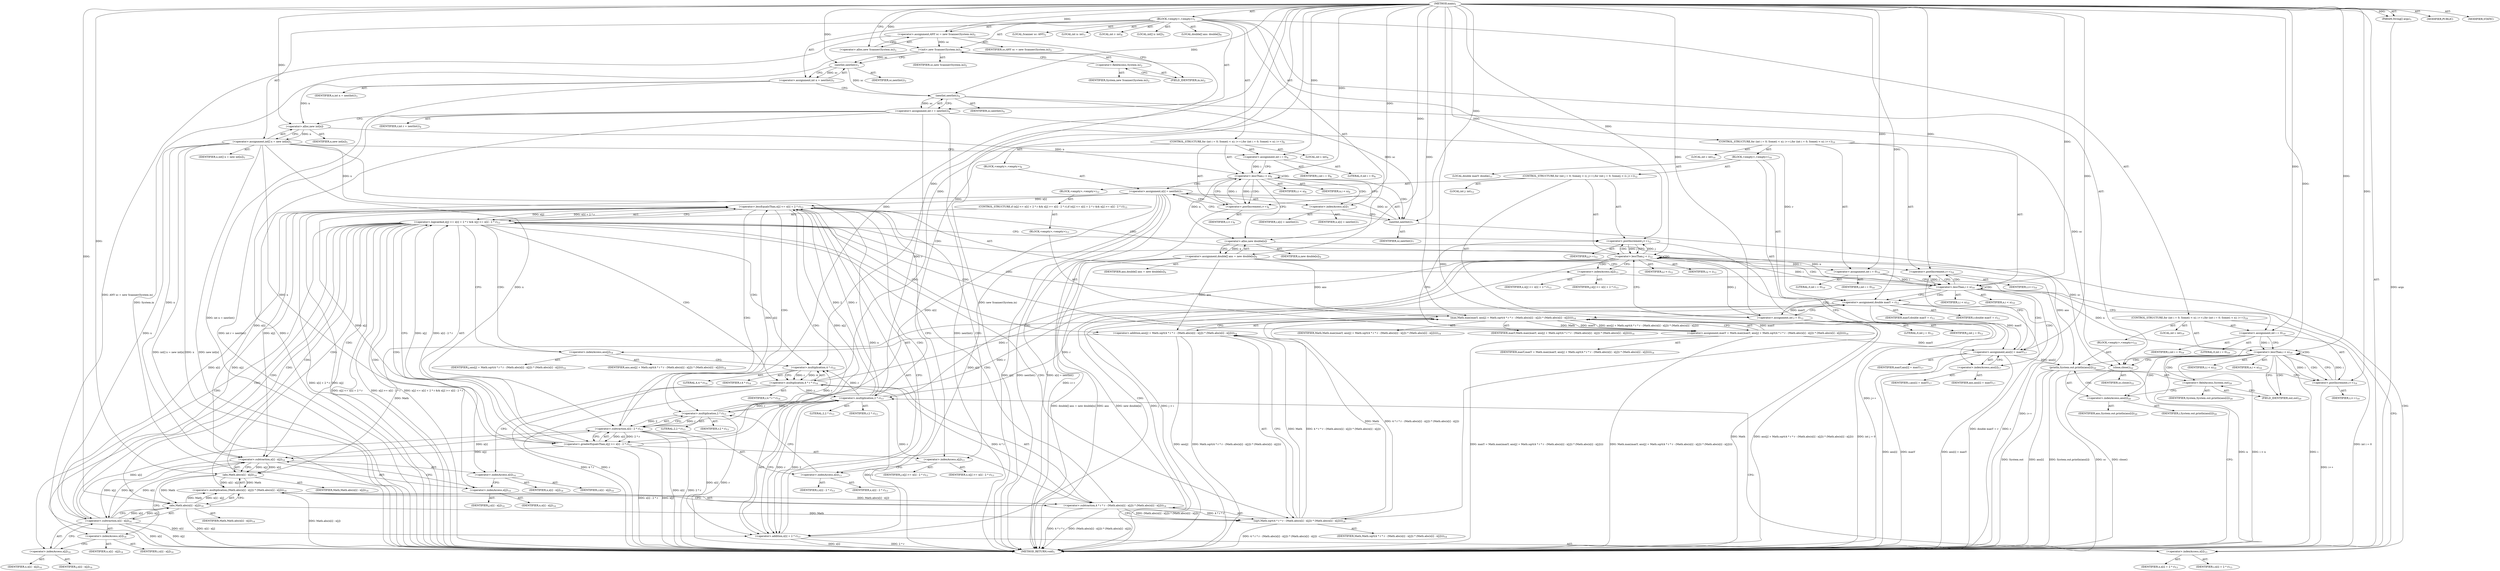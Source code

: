 digraph "main" {  
"19" [label = <(METHOD,main)<SUB>1</SUB>> ]
"20" [label = <(PARAM,String[] args)<SUB>1</SUB>> ]
"21" [label = <(BLOCK,&lt;empty&gt;,&lt;empty&gt;)<SUB>1</SUB>> ]
"4" [label = <(LOCAL,Scanner sc: ANY)<SUB>2</SUB>> ]
"22" [label = <(&lt;operator&gt;.assignment,ANY sc = new Scanner(System.in))<SUB>2</SUB>> ]
"23" [label = <(IDENTIFIER,sc,ANY sc = new Scanner(System.in))<SUB>2</SUB>> ]
"24" [label = <(&lt;operator&gt;.alloc,new Scanner(System.in))<SUB>2</SUB>> ]
"25" [label = <(&lt;init&gt;,new Scanner(System.in))<SUB>2</SUB>> ]
"3" [label = <(IDENTIFIER,sc,new Scanner(System.in))<SUB>2</SUB>> ]
"26" [label = <(&lt;operator&gt;.fieldAccess,System.in)<SUB>2</SUB>> ]
"27" [label = <(IDENTIFIER,System,new Scanner(System.in))<SUB>2</SUB>> ]
"28" [label = <(FIELD_IDENTIFIER,in,in)<SUB>2</SUB>> ]
"29" [label = <(LOCAL,int n: int)<SUB>3</SUB>> ]
"30" [label = <(&lt;operator&gt;.assignment,int n = nextInt())<SUB>3</SUB>> ]
"31" [label = <(IDENTIFIER,n,int n = nextInt())<SUB>3</SUB>> ]
"32" [label = <(nextInt,nextInt())<SUB>3</SUB>> ]
"33" [label = <(IDENTIFIER,sc,nextInt())<SUB>3</SUB>> ]
"34" [label = <(LOCAL,int r: int)<SUB>4</SUB>> ]
"35" [label = <(&lt;operator&gt;.assignment,int r = nextInt())<SUB>4</SUB>> ]
"36" [label = <(IDENTIFIER,r,int r = nextInt())<SUB>4</SUB>> ]
"37" [label = <(nextInt,nextInt())<SUB>4</SUB>> ]
"38" [label = <(IDENTIFIER,sc,nextInt())<SUB>4</SUB>> ]
"39" [label = <(LOCAL,int[] x: int[])<SUB>5</SUB>> ]
"40" [label = <(&lt;operator&gt;.assignment,int[] x = new int[n])<SUB>5</SUB>> ]
"41" [label = <(IDENTIFIER,x,int[] x = new int[n])<SUB>5</SUB>> ]
"42" [label = <(&lt;operator&gt;.alloc,new int[n])> ]
"43" [label = <(IDENTIFIER,n,new int[n])<SUB>5</SUB>> ]
"44" [label = <(CONTROL_STRUCTURE,for (int i = 0; Some(i &lt; n); i++),for (int i = 0; Some(i &lt; n); i++))<SUB>6</SUB>> ]
"45" [label = <(LOCAL,int i: int)<SUB>6</SUB>> ]
"46" [label = <(&lt;operator&gt;.assignment,int i = 0)<SUB>6</SUB>> ]
"47" [label = <(IDENTIFIER,i,int i = 0)<SUB>6</SUB>> ]
"48" [label = <(LITERAL,0,int i = 0)<SUB>6</SUB>> ]
"49" [label = <(&lt;operator&gt;.lessThan,i &lt; n)<SUB>6</SUB>> ]
"50" [label = <(IDENTIFIER,i,i &lt; n)<SUB>6</SUB>> ]
"51" [label = <(IDENTIFIER,n,i &lt; n)<SUB>6</SUB>> ]
"52" [label = <(&lt;operator&gt;.postIncrement,i++)<SUB>6</SUB>> ]
"53" [label = <(IDENTIFIER,i,i++)<SUB>6</SUB>> ]
"54" [label = <(BLOCK,&lt;empty&gt;,&lt;empty&gt;)<SUB>6</SUB>> ]
"55" [label = <(&lt;operator&gt;.assignment,x[i] = nextInt())<SUB>7</SUB>> ]
"56" [label = <(&lt;operator&gt;.indexAccess,x[i])<SUB>7</SUB>> ]
"57" [label = <(IDENTIFIER,x,x[i] = nextInt())<SUB>7</SUB>> ]
"58" [label = <(IDENTIFIER,i,x[i] = nextInt())<SUB>7</SUB>> ]
"59" [label = <(nextInt,nextInt())<SUB>7</SUB>> ]
"60" [label = <(IDENTIFIER,sc,nextInt())<SUB>7</SUB>> ]
"61" [label = <(LOCAL,double[] ans: double[])<SUB>9</SUB>> ]
"62" [label = <(&lt;operator&gt;.assignment,double[] ans = new double[n])<SUB>9</SUB>> ]
"63" [label = <(IDENTIFIER,ans,double[] ans = new double[n])<SUB>9</SUB>> ]
"64" [label = <(&lt;operator&gt;.alloc,new double[n])> ]
"65" [label = <(IDENTIFIER,n,new double[n])<SUB>9</SUB>> ]
"66" [label = <(CONTROL_STRUCTURE,for (int i = 0; Some(i &lt; n); i++),for (int i = 0; Some(i &lt; n); i++))<SUB>10</SUB>> ]
"67" [label = <(LOCAL,int i: int)<SUB>10</SUB>> ]
"68" [label = <(&lt;operator&gt;.assignment,int i = 0)<SUB>10</SUB>> ]
"69" [label = <(IDENTIFIER,i,int i = 0)<SUB>10</SUB>> ]
"70" [label = <(LITERAL,0,int i = 0)<SUB>10</SUB>> ]
"71" [label = <(&lt;operator&gt;.lessThan,i &lt; n)<SUB>10</SUB>> ]
"72" [label = <(IDENTIFIER,i,i &lt; n)<SUB>10</SUB>> ]
"73" [label = <(IDENTIFIER,n,i &lt; n)<SUB>10</SUB>> ]
"74" [label = <(&lt;operator&gt;.postIncrement,i++)<SUB>10</SUB>> ]
"75" [label = <(IDENTIFIER,i,i++)<SUB>10</SUB>> ]
"76" [label = <(BLOCK,&lt;empty&gt;,&lt;empty&gt;)<SUB>10</SUB>> ]
"77" [label = <(LOCAL,double maxY: double)<SUB>11</SUB>> ]
"78" [label = <(&lt;operator&gt;.assignment,double maxY = r)<SUB>11</SUB>> ]
"79" [label = <(IDENTIFIER,maxY,double maxY = r)<SUB>11</SUB>> ]
"80" [label = <(IDENTIFIER,r,double maxY = r)<SUB>11</SUB>> ]
"81" [label = <(CONTROL_STRUCTURE,for (int j = 0; Some(j &lt; i); j++),for (int j = 0; Some(j &lt; i); j++))<SUB>12</SUB>> ]
"82" [label = <(LOCAL,int j: int)<SUB>12</SUB>> ]
"83" [label = <(&lt;operator&gt;.assignment,int j = 0)<SUB>12</SUB>> ]
"84" [label = <(IDENTIFIER,j,int j = 0)<SUB>12</SUB>> ]
"85" [label = <(LITERAL,0,int j = 0)<SUB>12</SUB>> ]
"86" [label = <(&lt;operator&gt;.lessThan,j &lt; i)<SUB>12</SUB>> ]
"87" [label = <(IDENTIFIER,j,j &lt; i)<SUB>12</SUB>> ]
"88" [label = <(IDENTIFIER,i,j &lt; i)<SUB>12</SUB>> ]
"89" [label = <(&lt;operator&gt;.postIncrement,j++)<SUB>12</SUB>> ]
"90" [label = <(IDENTIFIER,j,j++)<SUB>12</SUB>> ]
"91" [label = <(BLOCK,&lt;empty&gt;,&lt;empty&gt;)<SUB>12</SUB>> ]
"92" [label = <(CONTROL_STRUCTURE,if (x[j] &lt;= x[i] + 2 * r &amp;&amp; x[j] &gt;= x[i] - 2 * r),if (x[j] &lt;= x[i] + 2 * r &amp;&amp; x[j] &gt;= x[i] - 2 * r))<SUB>13</SUB>> ]
"93" [label = <(&lt;operator&gt;.logicalAnd,x[j] &lt;= x[i] + 2 * r &amp;&amp; x[j] &gt;= x[i] - 2 * r)<SUB>13</SUB>> ]
"94" [label = <(&lt;operator&gt;.lessEqualsThan,x[j] &lt;= x[i] + 2 * r)<SUB>13</SUB>> ]
"95" [label = <(&lt;operator&gt;.indexAccess,x[j])<SUB>13</SUB>> ]
"96" [label = <(IDENTIFIER,x,x[j] &lt;= x[i] + 2 * r)<SUB>13</SUB>> ]
"97" [label = <(IDENTIFIER,j,x[j] &lt;= x[i] + 2 * r)<SUB>13</SUB>> ]
"98" [label = <(&lt;operator&gt;.addition,x[i] + 2 * r)<SUB>13</SUB>> ]
"99" [label = <(&lt;operator&gt;.indexAccess,x[i])<SUB>13</SUB>> ]
"100" [label = <(IDENTIFIER,x,x[i] + 2 * r)<SUB>13</SUB>> ]
"101" [label = <(IDENTIFIER,i,x[i] + 2 * r)<SUB>13</SUB>> ]
"102" [label = <(&lt;operator&gt;.multiplication,2 * r)<SUB>13</SUB>> ]
"103" [label = <(LITERAL,2,2 * r)<SUB>13</SUB>> ]
"104" [label = <(IDENTIFIER,r,2 * r)<SUB>13</SUB>> ]
"105" [label = <(&lt;operator&gt;.greaterEqualsThan,x[j] &gt;= x[i] - 2 * r)<SUB>13</SUB>> ]
"106" [label = <(&lt;operator&gt;.indexAccess,x[j])<SUB>13</SUB>> ]
"107" [label = <(IDENTIFIER,x,x[j] &gt;= x[i] - 2 * r)<SUB>13</SUB>> ]
"108" [label = <(IDENTIFIER,j,x[j] &gt;= x[i] - 2 * r)<SUB>13</SUB>> ]
"109" [label = <(&lt;operator&gt;.subtraction,x[i] - 2 * r)<SUB>13</SUB>> ]
"110" [label = <(&lt;operator&gt;.indexAccess,x[i])<SUB>13</SUB>> ]
"111" [label = <(IDENTIFIER,x,x[i] - 2 * r)<SUB>13</SUB>> ]
"112" [label = <(IDENTIFIER,i,x[i] - 2 * r)<SUB>13</SUB>> ]
"113" [label = <(&lt;operator&gt;.multiplication,2 * r)<SUB>13</SUB>> ]
"114" [label = <(LITERAL,2,2 * r)<SUB>13</SUB>> ]
"115" [label = <(IDENTIFIER,r,2 * r)<SUB>13</SUB>> ]
"116" [label = <(BLOCK,&lt;empty&gt;,&lt;empty&gt;)<SUB>13</SUB>> ]
"117" [label = <(&lt;operator&gt;.assignment,maxY = Math.max(maxY, ans[j] + Math.sqrt(4 * r * r - (Math.abs(x[i] - x[j])) * (Math.abs(x[i] - x[j])))))<SUB>14</SUB>> ]
"118" [label = <(IDENTIFIER,maxY,maxY = Math.max(maxY, ans[j] + Math.sqrt(4 * r * r - (Math.abs(x[i] - x[j])) * (Math.abs(x[i] - x[j])))))<SUB>14</SUB>> ]
"119" [label = <(max,Math.max(maxY, ans[j] + Math.sqrt(4 * r * r - (Math.abs(x[i] - x[j])) * (Math.abs(x[i] - x[j])))))<SUB>14</SUB>> ]
"120" [label = <(IDENTIFIER,Math,Math.max(maxY, ans[j] + Math.sqrt(4 * r * r - (Math.abs(x[i] - x[j])) * (Math.abs(x[i] - x[j])))))<SUB>14</SUB>> ]
"121" [label = <(IDENTIFIER,maxY,Math.max(maxY, ans[j] + Math.sqrt(4 * r * r - (Math.abs(x[i] - x[j])) * (Math.abs(x[i] - x[j])))))<SUB>14</SUB>> ]
"122" [label = <(&lt;operator&gt;.addition,ans[j] + Math.sqrt(4 * r * r - (Math.abs(x[i] - x[j])) * (Math.abs(x[i] - x[j]))))<SUB>14</SUB>> ]
"123" [label = <(&lt;operator&gt;.indexAccess,ans[j])<SUB>14</SUB>> ]
"124" [label = <(IDENTIFIER,ans,ans[j] + Math.sqrt(4 * r * r - (Math.abs(x[i] - x[j])) * (Math.abs(x[i] - x[j]))))<SUB>14</SUB>> ]
"125" [label = <(IDENTIFIER,j,ans[j] + Math.sqrt(4 * r * r - (Math.abs(x[i] - x[j])) * (Math.abs(x[i] - x[j]))))<SUB>14</SUB>> ]
"126" [label = <(sqrt,Math.sqrt(4 * r * r - (Math.abs(x[i] - x[j])) * (Math.abs(x[i] - x[j]))))<SUB>14</SUB>> ]
"127" [label = <(IDENTIFIER,Math,Math.sqrt(4 * r * r - (Math.abs(x[i] - x[j])) * (Math.abs(x[i] - x[j]))))<SUB>14</SUB>> ]
"128" [label = <(&lt;operator&gt;.subtraction,4 * r * r - (Math.abs(x[i] - x[j])) * (Math.abs(x[i] - x[j])))<SUB>14</SUB>> ]
"129" [label = <(&lt;operator&gt;.multiplication,4 * r * r)<SUB>14</SUB>> ]
"130" [label = <(&lt;operator&gt;.multiplication,4 * r)<SUB>14</SUB>> ]
"131" [label = <(LITERAL,4,4 * r)<SUB>14</SUB>> ]
"132" [label = <(IDENTIFIER,r,4 * r)<SUB>14</SUB>> ]
"133" [label = <(IDENTIFIER,r,4 * r * r)<SUB>14</SUB>> ]
"134" [label = <(&lt;operator&gt;.multiplication,(Math.abs(x[i] - x[j])) * (Math.abs(x[i] - x[j])))<SUB>14</SUB>> ]
"135" [label = <(abs,Math.abs(x[i] - x[j]))<SUB>14</SUB>> ]
"136" [label = <(IDENTIFIER,Math,Math.abs(x[i] - x[j]))<SUB>14</SUB>> ]
"137" [label = <(&lt;operator&gt;.subtraction,x[i] - x[j])<SUB>14</SUB>> ]
"138" [label = <(&lt;operator&gt;.indexAccess,x[i])<SUB>14</SUB>> ]
"139" [label = <(IDENTIFIER,x,x[i] - x[j])<SUB>14</SUB>> ]
"140" [label = <(IDENTIFIER,i,x[i] - x[j])<SUB>14</SUB>> ]
"141" [label = <(&lt;operator&gt;.indexAccess,x[j])<SUB>14</SUB>> ]
"142" [label = <(IDENTIFIER,x,x[i] - x[j])<SUB>14</SUB>> ]
"143" [label = <(IDENTIFIER,j,x[i] - x[j])<SUB>14</SUB>> ]
"144" [label = <(abs,Math.abs(x[i] - x[j]))<SUB>14</SUB>> ]
"145" [label = <(IDENTIFIER,Math,Math.abs(x[i] - x[j]))<SUB>14</SUB>> ]
"146" [label = <(&lt;operator&gt;.subtraction,x[i] - x[j])<SUB>14</SUB>> ]
"147" [label = <(&lt;operator&gt;.indexAccess,x[i])<SUB>14</SUB>> ]
"148" [label = <(IDENTIFIER,x,x[i] - x[j])<SUB>14</SUB>> ]
"149" [label = <(IDENTIFIER,i,x[i] - x[j])<SUB>14</SUB>> ]
"150" [label = <(&lt;operator&gt;.indexAccess,x[j])<SUB>14</SUB>> ]
"151" [label = <(IDENTIFIER,x,x[i] - x[j])<SUB>14</SUB>> ]
"152" [label = <(IDENTIFIER,j,x[i] - x[j])<SUB>14</SUB>> ]
"153" [label = <(&lt;operator&gt;.assignment,ans[i] = maxY)<SUB>17</SUB>> ]
"154" [label = <(&lt;operator&gt;.indexAccess,ans[i])<SUB>17</SUB>> ]
"155" [label = <(IDENTIFIER,ans,ans[i] = maxY)<SUB>17</SUB>> ]
"156" [label = <(IDENTIFIER,i,ans[i] = maxY)<SUB>17</SUB>> ]
"157" [label = <(IDENTIFIER,maxY,ans[i] = maxY)<SUB>17</SUB>> ]
"158" [label = <(CONTROL_STRUCTURE,for (int i = 0; Some(i &lt; n); i++),for (int i = 0; Some(i &lt; n); i++))<SUB>19</SUB>> ]
"159" [label = <(LOCAL,int i: int)<SUB>19</SUB>> ]
"160" [label = <(&lt;operator&gt;.assignment,int i = 0)<SUB>19</SUB>> ]
"161" [label = <(IDENTIFIER,i,int i = 0)<SUB>19</SUB>> ]
"162" [label = <(LITERAL,0,int i = 0)<SUB>19</SUB>> ]
"163" [label = <(&lt;operator&gt;.lessThan,i &lt; n)<SUB>19</SUB>> ]
"164" [label = <(IDENTIFIER,i,i &lt; n)<SUB>19</SUB>> ]
"165" [label = <(IDENTIFIER,n,i &lt; n)<SUB>19</SUB>> ]
"166" [label = <(&lt;operator&gt;.postIncrement,i++)<SUB>19</SUB>> ]
"167" [label = <(IDENTIFIER,i,i++)<SUB>19</SUB>> ]
"168" [label = <(BLOCK,&lt;empty&gt;,&lt;empty&gt;)<SUB>19</SUB>> ]
"169" [label = <(println,System.out.println(ans[i]))<SUB>20</SUB>> ]
"170" [label = <(&lt;operator&gt;.fieldAccess,System.out)<SUB>20</SUB>> ]
"171" [label = <(IDENTIFIER,System,System.out.println(ans[i]))<SUB>20</SUB>> ]
"172" [label = <(FIELD_IDENTIFIER,out,out)<SUB>20</SUB>> ]
"173" [label = <(&lt;operator&gt;.indexAccess,ans[i])<SUB>20</SUB>> ]
"174" [label = <(IDENTIFIER,ans,System.out.println(ans[i]))<SUB>20</SUB>> ]
"175" [label = <(IDENTIFIER,i,System.out.println(ans[i]))<SUB>20</SUB>> ]
"176" [label = <(close,close())<SUB>22</SUB>> ]
"177" [label = <(IDENTIFIER,sc,close())<SUB>22</SUB>> ]
"178" [label = <(MODIFIER,PUBLIC)> ]
"179" [label = <(MODIFIER,STATIC)> ]
"180" [label = <(METHOD_RETURN,void)<SUB>1</SUB>> ]
  "19" -> "20"  [ label = "AST: "] 
  "19" -> "21"  [ label = "AST: "] 
  "19" -> "178"  [ label = "AST: "] 
  "19" -> "179"  [ label = "AST: "] 
  "19" -> "180"  [ label = "AST: "] 
  "21" -> "4"  [ label = "AST: "] 
  "21" -> "22"  [ label = "AST: "] 
  "21" -> "25"  [ label = "AST: "] 
  "21" -> "29"  [ label = "AST: "] 
  "21" -> "30"  [ label = "AST: "] 
  "21" -> "34"  [ label = "AST: "] 
  "21" -> "35"  [ label = "AST: "] 
  "21" -> "39"  [ label = "AST: "] 
  "21" -> "40"  [ label = "AST: "] 
  "21" -> "44"  [ label = "AST: "] 
  "21" -> "61"  [ label = "AST: "] 
  "21" -> "62"  [ label = "AST: "] 
  "21" -> "66"  [ label = "AST: "] 
  "21" -> "158"  [ label = "AST: "] 
  "21" -> "176"  [ label = "AST: "] 
  "22" -> "23"  [ label = "AST: "] 
  "22" -> "24"  [ label = "AST: "] 
  "25" -> "3"  [ label = "AST: "] 
  "25" -> "26"  [ label = "AST: "] 
  "26" -> "27"  [ label = "AST: "] 
  "26" -> "28"  [ label = "AST: "] 
  "30" -> "31"  [ label = "AST: "] 
  "30" -> "32"  [ label = "AST: "] 
  "32" -> "33"  [ label = "AST: "] 
  "35" -> "36"  [ label = "AST: "] 
  "35" -> "37"  [ label = "AST: "] 
  "37" -> "38"  [ label = "AST: "] 
  "40" -> "41"  [ label = "AST: "] 
  "40" -> "42"  [ label = "AST: "] 
  "42" -> "43"  [ label = "AST: "] 
  "44" -> "45"  [ label = "AST: "] 
  "44" -> "46"  [ label = "AST: "] 
  "44" -> "49"  [ label = "AST: "] 
  "44" -> "52"  [ label = "AST: "] 
  "44" -> "54"  [ label = "AST: "] 
  "46" -> "47"  [ label = "AST: "] 
  "46" -> "48"  [ label = "AST: "] 
  "49" -> "50"  [ label = "AST: "] 
  "49" -> "51"  [ label = "AST: "] 
  "52" -> "53"  [ label = "AST: "] 
  "54" -> "55"  [ label = "AST: "] 
  "55" -> "56"  [ label = "AST: "] 
  "55" -> "59"  [ label = "AST: "] 
  "56" -> "57"  [ label = "AST: "] 
  "56" -> "58"  [ label = "AST: "] 
  "59" -> "60"  [ label = "AST: "] 
  "62" -> "63"  [ label = "AST: "] 
  "62" -> "64"  [ label = "AST: "] 
  "64" -> "65"  [ label = "AST: "] 
  "66" -> "67"  [ label = "AST: "] 
  "66" -> "68"  [ label = "AST: "] 
  "66" -> "71"  [ label = "AST: "] 
  "66" -> "74"  [ label = "AST: "] 
  "66" -> "76"  [ label = "AST: "] 
  "68" -> "69"  [ label = "AST: "] 
  "68" -> "70"  [ label = "AST: "] 
  "71" -> "72"  [ label = "AST: "] 
  "71" -> "73"  [ label = "AST: "] 
  "74" -> "75"  [ label = "AST: "] 
  "76" -> "77"  [ label = "AST: "] 
  "76" -> "78"  [ label = "AST: "] 
  "76" -> "81"  [ label = "AST: "] 
  "76" -> "153"  [ label = "AST: "] 
  "78" -> "79"  [ label = "AST: "] 
  "78" -> "80"  [ label = "AST: "] 
  "81" -> "82"  [ label = "AST: "] 
  "81" -> "83"  [ label = "AST: "] 
  "81" -> "86"  [ label = "AST: "] 
  "81" -> "89"  [ label = "AST: "] 
  "81" -> "91"  [ label = "AST: "] 
  "83" -> "84"  [ label = "AST: "] 
  "83" -> "85"  [ label = "AST: "] 
  "86" -> "87"  [ label = "AST: "] 
  "86" -> "88"  [ label = "AST: "] 
  "89" -> "90"  [ label = "AST: "] 
  "91" -> "92"  [ label = "AST: "] 
  "92" -> "93"  [ label = "AST: "] 
  "92" -> "116"  [ label = "AST: "] 
  "93" -> "94"  [ label = "AST: "] 
  "93" -> "105"  [ label = "AST: "] 
  "94" -> "95"  [ label = "AST: "] 
  "94" -> "98"  [ label = "AST: "] 
  "95" -> "96"  [ label = "AST: "] 
  "95" -> "97"  [ label = "AST: "] 
  "98" -> "99"  [ label = "AST: "] 
  "98" -> "102"  [ label = "AST: "] 
  "99" -> "100"  [ label = "AST: "] 
  "99" -> "101"  [ label = "AST: "] 
  "102" -> "103"  [ label = "AST: "] 
  "102" -> "104"  [ label = "AST: "] 
  "105" -> "106"  [ label = "AST: "] 
  "105" -> "109"  [ label = "AST: "] 
  "106" -> "107"  [ label = "AST: "] 
  "106" -> "108"  [ label = "AST: "] 
  "109" -> "110"  [ label = "AST: "] 
  "109" -> "113"  [ label = "AST: "] 
  "110" -> "111"  [ label = "AST: "] 
  "110" -> "112"  [ label = "AST: "] 
  "113" -> "114"  [ label = "AST: "] 
  "113" -> "115"  [ label = "AST: "] 
  "116" -> "117"  [ label = "AST: "] 
  "117" -> "118"  [ label = "AST: "] 
  "117" -> "119"  [ label = "AST: "] 
  "119" -> "120"  [ label = "AST: "] 
  "119" -> "121"  [ label = "AST: "] 
  "119" -> "122"  [ label = "AST: "] 
  "122" -> "123"  [ label = "AST: "] 
  "122" -> "126"  [ label = "AST: "] 
  "123" -> "124"  [ label = "AST: "] 
  "123" -> "125"  [ label = "AST: "] 
  "126" -> "127"  [ label = "AST: "] 
  "126" -> "128"  [ label = "AST: "] 
  "128" -> "129"  [ label = "AST: "] 
  "128" -> "134"  [ label = "AST: "] 
  "129" -> "130"  [ label = "AST: "] 
  "129" -> "133"  [ label = "AST: "] 
  "130" -> "131"  [ label = "AST: "] 
  "130" -> "132"  [ label = "AST: "] 
  "134" -> "135"  [ label = "AST: "] 
  "134" -> "144"  [ label = "AST: "] 
  "135" -> "136"  [ label = "AST: "] 
  "135" -> "137"  [ label = "AST: "] 
  "137" -> "138"  [ label = "AST: "] 
  "137" -> "141"  [ label = "AST: "] 
  "138" -> "139"  [ label = "AST: "] 
  "138" -> "140"  [ label = "AST: "] 
  "141" -> "142"  [ label = "AST: "] 
  "141" -> "143"  [ label = "AST: "] 
  "144" -> "145"  [ label = "AST: "] 
  "144" -> "146"  [ label = "AST: "] 
  "146" -> "147"  [ label = "AST: "] 
  "146" -> "150"  [ label = "AST: "] 
  "147" -> "148"  [ label = "AST: "] 
  "147" -> "149"  [ label = "AST: "] 
  "150" -> "151"  [ label = "AST: "] 
  "150" -> "152"  [ label = "AST: "] 
  "153" -> "154"  [ label = "AST: "] 
  "153" -> "157"  [ label = "AST: "] 
  "154" -> "155"  [ label = "AST: "] 
  "154" -> "156"  [ label = "AST: "] 
  "158" -> "159"  [ label = "AST: "] 
  "158" -> "160"  [ label = "AST: "] 
  "158" -> "163"  [ label = "AST: "] 
  "158" -> "166"  [ label = "AST: "] 
  "158" -> "168"  [ label = "AST: "] 
  "160" -> "161"  [ label = "AST: "] 
  "160" -> "162"  [ label = "AST: "] 
  "163" -> "164"  [ label = "AST: "] 
  "163" -> "165"  [ label = "AST: "] 
  "166" -> "167"  [ label = "AST: "] 
  "168" -> "169"  [ label = "AST: "] 
  "169" -> "170"  [ label = "AST: "] 
  "169" -> "173"  [ label = "AST: "] 
  "170" -> "171"  [ label = "AST: "] 
  "170" -> "172"  [ label = "AST: "] 
  "173" -> "174"  [ label = "AST: "] 
  "173" -> "175"  [ label = "AST: "] 
  "176" -> "177"  [ label = "AST: "] 
  "22" -> "28"  [ label = "CFG: "] 
  "25" -> "32"  [ label = "CFG: "] 
  "30" -> "37"  [ label = "CFG: "] 
  "35" -> "42"  [ label = "CFG: "] 
  "40" -> "46"  [ label = "CFG: "] 
  "62" -> "68"  [ label = "CFG: "] 
  "176" -> "180"  [ label = "CFG: "] 
  "24" -> "22"  [ label = "CFG: "] 
  "26" -> "25"  [ label = "CFG: "] 
  "32" -> "30"  [ label = "CFG: "] 
  "37" -> "35"  [ label = "CFG: "] 
  "42" -> "40"  [ label = "CFG: "] 
  "46" -> "49"  [ label = "CFG: "] 
  "49" -> "56"  [ label = "CFG: "] 
  "49" -> "64"  [ label = "CFG: "] 
  "52" -> "49"  [ label = "CFG: "] 
  "64" -> "62"  [ label = "CFG: "] 
  "68" -> "71"  [ label = "CFG: "] 
  "71" -> "78"  [ label = "CFG: "] 
  "71" -> "160"  [ label = "CFG: "] 
  "74" -> "71"  [ label = "CFG: "] 
  "160" -> "163"  [ label = "CFG: "] 
  "163" -> "172"  [ label = "CFG: "] 
  "163" -> "176"  [ label = "CFG: "] 
  "166" -> "163"  [ label = "CFG: "] 
  "28" -> "26"  [ label = "CFG: "] 
  "55" -> "52"  [ label = "CFG: "] 
  "78" -> "83"  [ label = "CFG: "] 
  "153" -> "74"  [ label = "CFG: "] 
  "169" -> "166"  [ label = "CFG: "] 
  "56" -> "59"  [ label = "CFG: "] 
  "59" -> "55"  [ label = "CFG: "] 
  "83" -> "86"  [ label = "CFG: "] 
  "86" -> "95"  [ label = "CFG: "] 
  "86" -> "154"  [ label = "CFG: "] 
  "89" -> "86"  [ label = "CFG: "] 
  "154" -> "153"  [ label = "CFG: "] 
  "170" -> "173"  [ label = "CFG: "] 
  "173" -> "169"  [ label = "CFG: "] 
  "172" -> "170"  [ label = "CFG: "] 
  "93" -> "123"  [ label = "CFG: "] 
  "93" -> "89"  [ label = "CFG: "] 
  "94" -> "93"  [ label = "CFG: "] 
  "94" -> "106"  [ label = "CFG: "] 
  "105" -> "93"  [ label = "CFG: "] 
  "117" -> "89"  [ label = "CFG: "] 
  "95" -> "99"  [ label = "CFG: "] 
  "98" -> "94"  [ label = "CFG: "] 
  "106" -> "110"  [ label = "CFG: "] 
  "109" -> "105"  [ label = "CFG: "] 
  "119" -> "117"  [ label = "CFG: "] 
  "99" -> "102"  [ label = "CFG: "] 
  "102" -> "98"  [ label = "CFG: "] 
  "110" -> "113"  [ label = "CFG: "] 
  "113" -> "109"  [ label = "CFG: "] 
  "122" -> "119"  [ label = "CFG: "] 
  "123" -> "130"  [ label = "CFG: "] 
  "126" -> "122"  [ label = "CFG: "] 
  "128" -> "126"  [ label = "CFG: "] 
  "129" -> "138"  [ label = "CFG: "] 
  "134" -> "128"  [ label = "CFG: "] 
  "130" -> "129"  [ label = "CFG: "] 
  "135" -> "147"  [ label = "CFG: "] 
  "144" -> "134"  [ label = "CFG: "] 
  "137" -> "135"  [ label = "CFG: "] 
  "146" -> "144"  [ label = "CFG: "] 
  "138" -> "141"  [ label = "CFG: "] 
  "141" -> "137"  [ label = "CFG: "] 
  "147" -> "150"  [ label = "CFG: "] 
  "150" -> "146"  [ label = "CFG: "] 
  "19" -> "24"  [ label = "CFG: "] 
  "20" -> "180"  [ label = "DDG: args"] 
  "22" -> "180"  [ label = "DDG: ANY sc = new Scanner(System.in)"] 
  "25" -> "180"  [ label = "DDG: System.in"] 
  "25" -> "180"  [ label = "DDG: new Scanner(System.in)"] 
  "30" -> "180"  [ label = "DDG: int n = nextInt()"] 
  "35" -> "180"  [ label = "DDG: r"] 
  "35" -> "180"  [ label = "DDG: nextInt()"] 
  "35" -> "180"  [ label = "DDG: int r = nextInt()"] 
  "40" -> "180"  [ label = "DDG: x"] 
  "40" -> "180"  [ label = "DDG: new int[n]"] 
  "40" -> "180"  [ label = "DDG: int[] x = new int[n]"] 
  "62" -> "180"  [ label = "DDG: ans"] 
  "62" -> "180"  [ label = "DDG: new double[n]"] 
  "62" -> "180"  [ label = "DDG: double[] ans = new double[n]"] 
  "160" -> "180"  [ label = "DDG: int i = 0"] 
  "163" -> "180"  [ label = "DDG: i"] 
  "163" -> "180"  [ label = "DDG: n"] 
  "163" -> "180"  [ label = "DDG: i &lt; n"] 
  "176" -> "180"  [ label = "DDG: sc"] 
  "176" -> "180"  [ label = "DDG: close()"] 
  "169" -> "180"  [ label = "DDG: System.out"] 
  "169" -> "180"  [ label = "DDG: ans[i]"] 
  "169" -> "180"  [ label = "DDG: System.out.println(ans[i])"] 
  "166" -> "180"  [ label = "DDG: i++"] 
  "78" -> "180"  [ label = "DDG: r"] 
  "78" -> "180"  [ label = "DDG: double maxY = r"] 
  "83" -> "180"  [ label = "DDG: int j = 0"] 
  "86" -> "180"  [ label = "DDG: j"] 
  "86" -> "180"  [ label = "DDG: j &lt; i"] 
  "153" -> "180"  [ label = "DDG: ans[i]"] 
  "153" -> "180"  [ label = "DDG: maxY"] 
  "153" -> "180"  [ label = "DDG: ans[i] = maxY"] 
  "74" -> "180"  [ label = "DDG: i++"] 
  "94" -> "180"  [ label = "DDG: x[j]"] 
  "98" -> "180"  [ label = "DDG: x[i]"] 
  "102" -> "180"  [ label = "DDG: r"] 
  "98" -> "180"  [ label = "DDG: 2 * r"] 
  "94" -> "180"  [ label = "DDG: x[i] + 2 * r"] 
  "93" -> "180"  [ label = "DDG: x[j] &lt;= x[i] + 2 * r"] 
  "105" -> "180"  [ label = "DDG: x[j]"] 
  "109" -> "180"  [ label = "DDG: x[i]"] 
  "113" -> "180"  [ label = "DDG: r"] 
  "109" -> "180"  [ label = "DDG: 2 * r"] 
  "105" -> "180"  [ label = "DDG: x[i] - 2 * r"] 
  "93" -> "180"  [ label = "DDG: x[j] &gt;= x[i] - 2 * r"] 
  "93" -> "180"  [ label = "DDG: x[j] &lt;= x[i] + 2 * r &amp;&amp; x[j] &gt;= x[i] - 2 * r"] 
  "119" -> "180"  [ label = "DDG: Math"] 
  "122" -> "180"  [ label = "DDG: ans[j]"] 
  "129" -> "180"  [ label = "DDG: 4 * r"] 
  "129" -> "180"  [ label = "DDG: r"] 
  "128" -> "180"  [ label = "DDG: 4 * r * r"] 
  "134" -> "180"  [ label = "DDG: Math.abs(x[i] - x[j])"] 
  "146" -> "180"  [ label = "DDG: x[i]"] 
  "146" -> "180"  [ label = "DDG: x[j]"] 
  "144" -> "180"  [ label = "DDG: x[i] - x[j]"] 
  "128" -> "180"  [ label = "DDG: (Math.abs(x[i] - x[j])) * (Math.abs(x[i] - x[j]))"] 
  "126" -> "180"  [ label = "DDG: 4 * r * r - (Math.abs(x[i] - x[j])) * (Math.abs(x[i] - x[j]))"] 
  "122" -> "180"  [ label = "DDG: Math.sqrt(4 * r * r - (Math.abs(x[i] - x[j])) * (Math.abs(x[i] - x[j])))"] 
  "119" -> "180"  [ label = "DDG: ans[j] + Math.sqrt(4 * r * r - (Math.abs(x[i] - x[j])) * (Math.abs(x[i] - x[j])))"] 
  "117" -> "180"  [ label = "DDG: Math.max(maxY, ans[j] + Math.sqrt(4 * r * r - (Math.abs(x[i] - x[j])) * (Math.abs(x[i] - x[j]))))"] 
  "117" -> "180"  [ label = "DDG: maxY = Math.max(maxY, ans[j] + Math.sqrt(4 * r * r - (Math.abs(x[i] - x[j])) * (Math.abs(x[i] - x[j]))))"] 
  "89" -> "180"  [ label = "DDG: j++"] 
  "55" -> "180"  [ label = "DDG: x[i]"] 
  "55" -> "180"  [ label = "DDG: nextInt()"] 
  "55" -> "180"  [ label = "DDG: x[i] = nextInt()"] 
  "52" -> "180"  [ label = "DDG: i++"] 
  "19" -> "20"  [ label = "DDG: "] 
  "19" -> "22"  [ label = "DDG: "] 
  "32" -> "30"  [ label = "DDG: sc"] 
  "37" -> "35"  [ label = "DDG: sc"] 
  "42" -> "40"  [ label = "DDG: n"] 
  "64" -> "62"  [ label = "DDG: n"] 
  "22" -> "25"  [ label = "DDG: sc"] 
  "19" -> "25"  [ label = "DDG: "] 
  "19" -> "46"  [ label = "DDG: "] 
  "19" -> "68"  [ label = "DDG: "] 
  "19" -> "160"  [ label = "DDG: "] 
  "37" -> "176"  [ label = "DDG: sc"] 
  "59" -> "176"  [ label = "DDG: sc"] 
  "19" -> "176"  [ label = "DDG: "] 
  "25" -> "32"  [ label = "DDG: sc"] 
  "19" -> "32"  [ label = "DDG: "] 
  "32" -> "37"  [ label = "DDG: sc"] 
  "19" -> "37"  [ label = "DDG: "] 
  "30" -> "42"  [ label = "DDG: n"] 
  "19" -> "42"  [ label = "DDG: "] 
  "46" -> "49"  [ label = "DDG: i"] 
  "52" -> "49"  [ label = "DDG: i"] 
  "19" -> "49"  [ label = "DDG: "] 
  "42" -> "49"  [ label = "DDG: n"] 
  "49" -> "52"  [ label = "DDG: i"] 
  "19" -> "52"  [ label = "DDG: "] 
  "59" -> "55"  [ label = "DDG: sc"] 
  "49" -> "64"  [ label = "DDG: n"] 
  "19" -> "64"  [ label = "DDG: "] 
  "68" -> "71"  [ label = "DDG: i"] 
  "74" -> "71"  [ label = "DDG: i"] 
  "19" -> "71"  [ label = "DDG: "] 
  "64" -> "71"  [ label = "DDG: n"] 
  "86" -> "74"  [ label = "DDG: i"] 
  "19" -> "74"  [ label = "DDG: "] 
  "35" -> "78"  [ label = "DDG: r"] 
  "102" -> "78"  [ label = "DDG: r"] 
  "113" -> "78"  [ label = "DDG: r"] 
  "129" -> "78"  [ label = "DDG: r"] 
  "19" -> "78"  [ label = "DDG: "] 
  "78" -> "153"  [ label = "DDG: maxY"] 
  "117" -> "153"  [ label = "DDG: maxY"] 
  "19" -> "153"  [ label = "DDG: "] 
  "160" -> "163"  [ label = "DDG: i"] 
  "166" -> "163"  [ label = "DDG: i"] 
  "19" -> "163"  [ label = "DDG: "] 
  "71" -> "163"  [ label = "DDG: n"] 
  "163" -> "166"  [ label = "DDG: i"] 
  "19" -> "166"  [ label = "DDG: "] 
  "19" -> "83"  [ label = "DDG: "] 
  "62" -> "169"  [ label = "DDG: ans"] 
  "153" -> "169"  [ label = "DDG: ans[i]"] 
  "37" -> "59"  [ label = "DDG: sc"] 
  "19" -> "59"  [ label = "DDG: "] 
  "83" -> "86"  [ label = "DDG: j"] 
  "89" -> "86"  [ label = "DDG: j"] 
  "19" -> "86"  [ label = "DDG: "] 
  "71" -> "86"  [ label = "DDG: i"] 
  "86" -> "89"  [ label = "DDG: j"] 
  "19" -> "89"  [ label = "DDG: "] 
  "94" -> "93"  [ label = "DDG: x[j]"] 
  "94" -> "93"  [ label = "DDG: x[i] + 2 * r"] 
  "105" -> "93"  [ label = "DDG: x[j]"] 
  "105" -> "93"  [ label = "DDG: x[i] - 2 * r"] 
  "119" -> "117"  [ label = "DDG: Math"] 
  "119" -> "117"  [ label = "DDG: maxY"] 
  "119" -> "117"  [ label = "DDG: ans[j] + Math.sqrt(4 * r * r - (Math.abs(x[i] - x[j])) * (Math.abs(x[i] - x[j])))"] 
  "40" -> "94"  [ label = "DDG: x"] 
  "105" -> "94"  [ label = "DDG: x[j]"] 
  "146" -> "94"  [ label = "DDG: x[j]"] 
  "109" -> "94"  [ label = "DDG: x[i]"] 
  "146" -> "94"  [ label = "DDG: x[i]"] 
  "55" -> "94"  [ label = "DDG: x[i]"] 
  "102" -> "94"  [ label = "DDG: 2"] 
  "102" -> "94"  [ label = "DDG: r"] 
  "40" -> "105"  [ label = "DDG: x"] 
  "94" -> "105"  [ label = "DDG: x[j]"] 
  "109" -> "105"  [ label = "DDG: x[i]"] 
  "109" -> "105"  [ label = "DDG: 2 * r"] 
  "40" -> "98"  [ label = "DDG: x"] 
  "109" -> "98"  [ label = "DDG: x[i]"] 
  "146" -> "98"  [ label = "DDG: x[i]"] 
  "55" -> "98"  [ label = "DDG: x[i]"] 
  "102" -> "98"  [ label = "DDG: 2"] 
  "102" -> "98"  [ label = "DDG: r"] 
  "40" -> "109"  [ label = "DDG: x"] 
  "146" -> "109"  [ label = "DDG: x[i]"] 
  "55" -> "109"  [ label = "DDG: x[i]"] 
  "113" -> "109"  [ label = "DDG: 2"] 
  "113" -> "109"  [ label = "DDG: r"] 
  "126" -> "119"  [ label = "DDG: Math"] 
  "19" -> "119"  [ label = "DDG: "] 
  "78" -> "119"  [ label = "DDG: maxY"] 
  "117" -> "119"  [ label = "DDG: maxY"] 
  "62" -> "119"  [ label = "DDG: ans"] 
  "126" -> "119"  [ label = "DDG: 4 * r * r - (Math.abs(x[i] - x[j])) * (Math.abs(x[i] - x[j]))"] 
  "19" -> "102"  [ label = "DDG: "] 
  "113" -> "102"  [ label = "DDG: r"] 
  "129" -> "102"  [ label = "DDG: r"] 
  "35" -> "102"  [ label = "DDG: r"] 
  "19" -> "113"  [ label = "DDG: "] 
  "102" -> "113"  [ label = "DDG: r"] 
  "62" -> "122"  [ label = "DDG: ans"] 
  "126" -> "122"  [ label = "DDG: Math"] 
  "126" -> "122"  [ label = "DDG: 4 * r * r - (Math.abs(x[i] - x[j])) * (Math.abs(x[i] - x[j]))"] 
  "144" -> "126"  [ label = "DDG: Math"] 
  "19" -> "126"  [ label = "DDG: "] 
  "128" -> "126"  [ label = "DDG: 4 * r * r"] 
  "128" -> "126"  [ label = "DDG: (Math.abs(x[i] - x[j])) * (Math.abs(x[i] - x[j]))"] 
  "129" -> "128"  [ label = "DDG: 4 * r"] 
  "129" -> "128"  [ label = "DDG: r"] 
  "134" -> "128"  [ label = "DDG: Math.abs(x[i] - x[j])"] 
  "130" -> "129"  [ label = "DDG: 4"] 
  "130" -> "129"  [ label = "DDG: r"] 
  "19" -> "129"  [ label = "DDG: "] 
  "135" -> "134"  [ label = "DDG: Math"] 
  "135" -> "134"  [ label = "DDG: x[i] - x[j]"] 
  "144" -> "134"  [ label = "DDG: Math"] 
  "144" -> "134"  [ label = "DDG: x[i] - x[j]"] 
  "19" -> "130"  [ label = "DDG: "] 
  "102" -> "130"  [ label = "DDG: r"] 
  "113" -> "130"  [ label = "DDG: r"] 
  "119" -> "135"  [ label = "DDG: Math"] 
  "19" -> "135"  [ label = "DDG: "] 
  "137" -> "135"  [ label = "DDG: x[i]"] 
  "137" -> "135"  [ label = "DDG: x[j]"] 
  "135" -> "144"  [ label = "DDG: Math"] 
  "19" -> "144"  [ label = "DDG: "] 
  "146" -> "144"  [ label = "DDG: x[i]"] 
  "146" -> "144"  [ label = "DDG: x[j]"] 
  "40" -> "137"  [ label = "DDG: x"] 
  "109" -> "137"  [ label = "DDG: x[i]"] 
  "146" -> "137"  [ label = "DDG: x[i]"] 
  "55" -> "137"  [ label = "DDG: x[i]"] 
  "94" -> "137"  [ label = "DDG: x[j]"] 
  "105" -> "137"  [ label = "DDG: x[j]"] 
  "40" -> "146"  [ label = "DDG: x"] 
  "137" -> "146"  [ label = "DDG: x[i]"] 
  "137" -> "146"  [ label = "DDG: x[j]"] 
  "49" -> "52"  [ label = "CDG: "] 
  "49" -> "56"  [ label = "CDG: "] 
  "49" -> "59"  [ label = "CDG: "] 
  "49" -> "49"  [ label = "CDG: "] 
  "49" -> "55"  [ label = "CDG: "] 
  "71" -> "154"  [ label = "CDG: "] 
  "71" -> "74"  [ label = "CDG: "] 
  "71" -> "153"  [ label = "CDG: "] 
  "71" -> "86"  [ label = "CDG: "] 
  "71" -> "83"  [ label = "CDG: "] 
  "71" -> "71"  [ label = "CDG: "] 
  "71" -> "78"  [ label = "CDG: "] 
  "163" -> "169"  [ label = "CDG: "] 
  "163" -> "163"  [ label = "CDG: "] 
  "163" -> "170"  [ label = "CDG: "] 
  "163" -> "173"  [ label = "CDG: "] 
  "163" -> "166"  [ label = "CDG: "] 
  "163" -> "172"  [ label = "CDG: "] 
  "86" -> "94"  [ label = "CDG: "] 
  "86" -> "98"  [ label = "CDG: "] 
  "86" -> "102"  [ label = "CDG: "] 
  "86" -> "95"  [ label = "CDG: "] 
  "86" -> "93"  [ label = "CDG: "] 
  "86" -> "86"  [ label = "CDG: "] 
  "86" -> "89"  [ label = "CDG: "] 
  "86" -> "99"  [ label = "CDG: "] 
  "93" -> "146"  [ label = "CDG: "] 
  "93" -> "128"  [ label = "CDG: "] 
  "93" -> "150"  [ label = "CDG: "] 
  "93" -> "119"  [ label = "CDG: "] 
  "93" -> "144"  [ label = "CDG: "] 
  "93" -> "129"  [ label = "CDG: "] 
  "93" -> "134"  [ label = "CDG: "] 
  "93" -> "138"  [ label = "CDG: "] 
  "93" -> "137"  [ label = "CDG: "] 
  "93" -> "130"  [ label = "CDG: "] 
  "93" -> "141"  [ label = "CDG: "] 
  "93" -> "122"  [ label = "CDG: "] 
  "93" -> "123"  [ label = "CDG: "] 
  "93" -> "126"  [ label = "CDG: "] 
  "93" -> "147"  [ label = "CDG: "] 
  "93" -> "135"  [ label = "CDG: "] 
  "93" -> "117"  [ label = "CDG: "] 
  "94" -> "113"  [ label = "CDG: "] 
  "94" -> "106"  [ label = "CDG: "] 
  "94" -> "105"  [ label = "CDG: "] 
  "94" -> "110"  [ label = "CDG: "] 
  "94" -> "109"  [ label = "CDG: "] 
}
